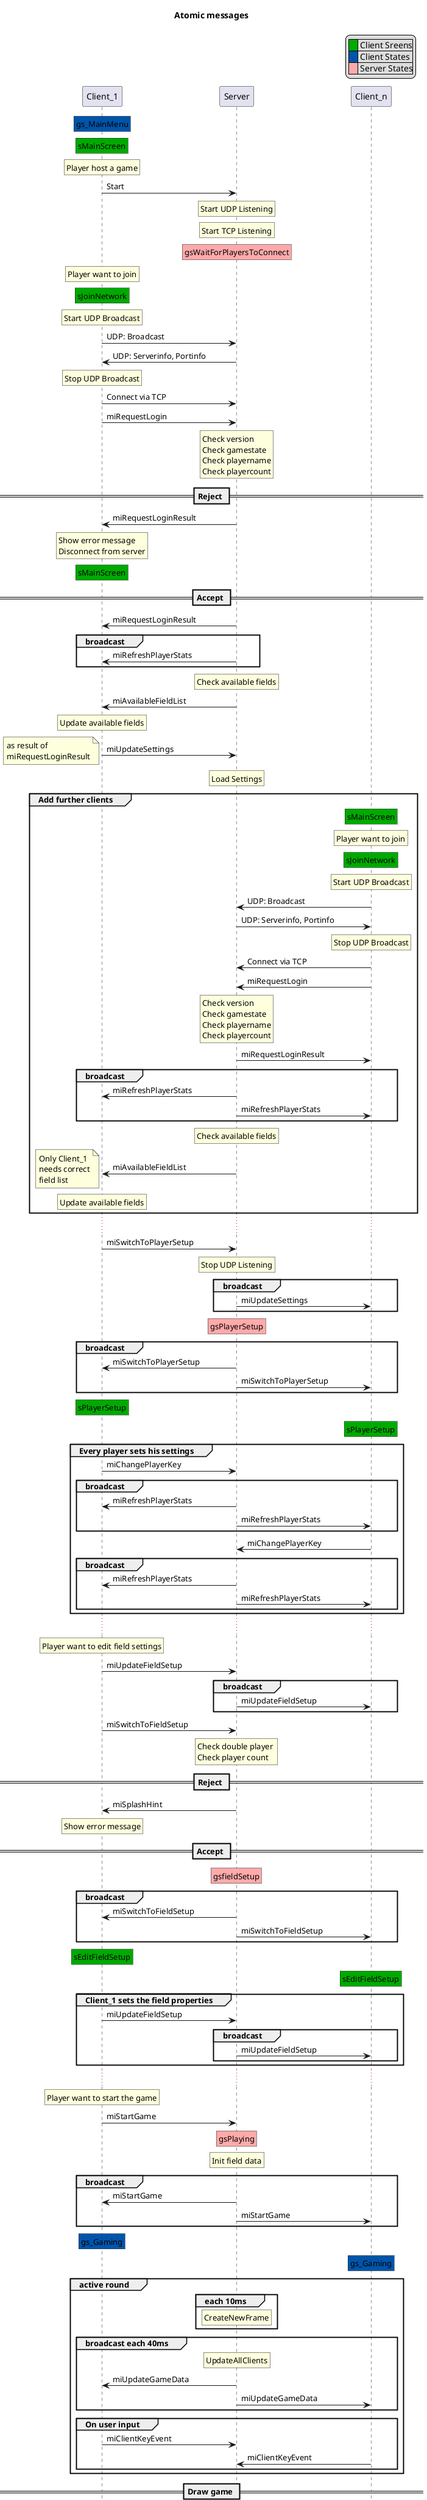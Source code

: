 ''Eval Image with http://plantuml.sourceforge.net/
''---------- Atomic_Messages.png ---------- 
@startuml

title Atomic messages

legend top right
|<#00AA00>    | Client Sreens|
|<#0055AA>    | Client States|
|<#FFAAAA>    | Server States|
end legend

participant Client_1
participant Server
participant Client_n

rnote over Client_1 #0055AA
  gs_MainMenu
end rnote

rnote over Client_1 #00AA00
  sMainScreen
end rnote

rnote over Client_1 
  Player host a game
end rnote

Client_1 -> Server : Start

rnote over Server
  Start UDP Listening
end rnote

rnote over Server
  Start TCP Listening
end rnote

rnote over Server #FFAAAA
  gsWaitForPlayersToConnect
end rnote

rnote over Client_1
  Player want to join
end rnote

rnote over Client_1 #00AA00
  sJoinNetwork
end rnote

rnote over Client_1
  Start UDP Broadcast
end rnote
Client_1->Server: UDP: Broadcast

Server->Client_1:UDP: Serverinfo, Portinfo

rnote over Client_1
  Stop UDP Broadcast
end rnote

Client_1->Server : Connect via TCP
Client_1->Server : miRequestLogin

rnote over Server
  Check version
  Check gamestate
  Check playername
  Check playercount
end rnote

== Reject ==
Server->Client_1 : miRequestLoginResult
rnote over Client_1
  Show error message
  Disconnect from server
end rnote
rnote over Client_1 #00AA00
  sMainScreen
end rnote

== Accept ==
Server->Client_1 : miRequestLoginResult

group broadcast 
  Server->Client_1 : miRefreshPlayerStats
end

rnote over Server
  Check available fields
end rnote
Server->Client_1 : miAvailableFieldList
rnote over Client_1
  Update available fields
end rnote

Client_1->Server : miUpdateSettings
note left
  as result of
  miRequestLoginResult
end note

rnote over Server
  Load Settings
end rnote

group Add further clients
  rnote over Client_n #00AA00
    sMainScreen
  end rnote
  rnote over Client_n
    Player want to join
  end rnote

  rnote over Client_n #00AA00
    sJoinNetwork
  end rnote

  rnote over Client_n
    Start UDP Broadcast
  end rnote
  Client_n->Server: UDP: Broadcast
  Server->Client_n:UDP: Serverinfo, Portinfo

  rnote over Client_n
    Stop UDP Broadcast
  end rnote

  Client_n->Server : Connect via TCP
  Client_n->Server : miRequestLogin
  rnote over Server
    Check version
    Check gamestate
    Check playername
    Check playercount
  end rnote
  Server->Client_n : miRequestLoginResult
  group broadcast 
    Server->Client_1 : miRefreshPlayerStats
    Server->Client_n : miRefreshPlayerStats
  end
  rnote over Server
    Check available fields
  end rnote

  Server->Client_1 : miAvailableFieldList
  note left
    Only Client_1
    needs correct
    field list
  end note

  rnote over Client_1
    Update available fields
  end rnote
end
'' Take some time 
...
Client_1->Server : miSwitchToPlayerSetup
rnote over Server
  Stop UDP Listening
end rnote

group broadcast 
  Server->Client_n : miUpdateSettings
end
rnote over Server #FFAAAA
  gsPlayerSetup
end rnote

group broadcast 
  Server->Client_1: miSwitchToPlayerSetup
  Server->Client_n: miSwitchToPlayerSetup
end

rnote over Client_1 #00AA00
  sPlayerSetup
end rnote

rnote over Client_n #00AA00
  sPlayerSetup
end rnote

group Every player sets his settings
  Client_1->Server: miChangePlayerKey
  group broadcast 
    Server->Client_1 : miRefreshPlayerStats
    Server->Client_n : miRefreshPlayerStats
  end
  Client_n->Server: miChangePlayerKey
  group broadcast 
    Server->Client_1 : miRefreshPlayerStats
    Server->Client_n : miRefreshPlayerStats
  end
end
'' Take some time 
...
rnote over Client_1
  Player want to edit field settings
end rnote

Client_1->Server: miUpdateFieldSetup
group broadcast 
  Server->Client_n : miUpdateFieldSetup
end

Client_1->Server: miSwitchToFieldSetup
rnote over Server
  Check double player 
  Check player count
end rnote

== Reject ==
Server->Client_1: miSplashHint
rnote over Client_1
  Show error message
end rnote

== Accept ==
rnote over Server #FFAAAA
  gsfieldSetup
end rnote
group broadcast 
  Server->Client_1 : miSwitchToFieldSetup
  Server->Client_n : miSwitchToFieldSetup
end

rnote over Client_1 #00AA00
  sEditFieldSetup
end rnote
rnote over Client_n #00AA00
  sEditFieldSetup
end rnote

group Client_1 sets the field properties
  Client_1->Server: miUpdateFieldSetup
  group broadcast 
    Server->Client_n : miUpdateFieldSetup
  end
end

'' Take some time 
...

rnote over Client_1 
  Player want to start the game
end rnote
Client_1->Server: miStartGame
rnote over Server #FFAAAA
  gsPlaying
end rnote
rnote over Server
  Init field data
end rnote

group broadcast 
  Server->Client_1 : miStartGame
  Server->Client_n : miStartGame
end
rnote over Client_1 #0055AA
  gs_Gaming
end rnote
rnote over Client_n #0055AA
  gs_Gaming
end rnote

group active round
  group each 10ms
    rnote over Server
    CreateNewFrame
    end rnote
  end

  group broadcast each 40ms
    rnote over Server
    UpdateAllClients
    end rnote
    Server->Client_1 : miUpdateGameData
    Server->Client_n : miUpdateGameData
  end

  group On user input
    Client_1->Server : miClientKeyEvent
    Client_n->Server : miClientKeyEvent
  end
end

== Draw game ==
rnote over Server #FFAAAA
  gsShowHighscore
end rnote
group broadcast 
  Server->Client_1 : miDrawGame
  Server->Client_n : miDrawGame
end

rnote over Client_1 #0055AA
  gs_MainMenu
end rnote
rnote over Client_1 #00AA00
  sDrawGame
end rnote
rnote over Client_n #0055AA
  gs_MainMenu
end rnote
rnote over Client_n #00AA00
  sDrawGame
end rnote
Client_1->Server : miStartGame

== a Winners game ==
rnote over Server #FFAAAA
  gsShowHighscore
end rnote

rnote over Server 
  calc winner and scores
end rnote

group broadcast 
  Server->Client_1 : miUpdateGameData
  Server->Client_n : miUpdateGameData
end

group broadcast 
  Server->Client_1 : miShowMatchStatistik
  Server->Client_n : miShowMatchStatistik
end
rnote over Client_1 #0055AA
  gs_MainMenu
end rnote

rnote over Client_1 #00AA00
  sMatchStatistik
end rnote
rnote over Client_n #0055AA
  gs_MainMenu
end rnote
rnote over Client_n #00AA00
  sMatchStatistik
end rnote
Client_1->Server : miStartGame

== Match not Finished yet ==
rnote over Server 
  normal round start see above
end rnote

== Match Finished ==
rnote over Server #FFAAAA
  gsShowVictory
end rnote
group broadcast 
  Server->Client_1 : miShowVictory
  Server->Client_n : miShowVictory
end

rnote over Client_1 #0055AA
  gs_MainMenu
end rnote
rnote over Client_1 #00AA00
  sVictory
end rnote
rnote over Client_n #0055AA
  gs_MainMenu
end rnote
rnote over Client_n #00AA00
  sVictory
end rnote

rnote over Server
  kick everyone
end rnote
Server->Client_1 : miCommandoBackToMainMenu
Server->Client_n : miCommandoBackToMainMenu

Client_1->Server: Disconnect
Client_n->Server: Disconnect

rnote over Server
  Start UDP Listening
end rnote

rnote over Server
  Start TCP Listening
end rnote

rnote over Server #FFAAAA
  gsWaitForPlayersToConnect
end rnote

note over Server 
  if timeout <> 0 then
  server will close after 3s
end note

rnote over Client_1
  press return
end rnote
rnote over Client_1 #00AA00
  sMainScreen
end rnote
rnote over Client_n
  press return
end rnote
rnote over Client_n #00AA00
  sMainScreen
end rnote

@enduml
